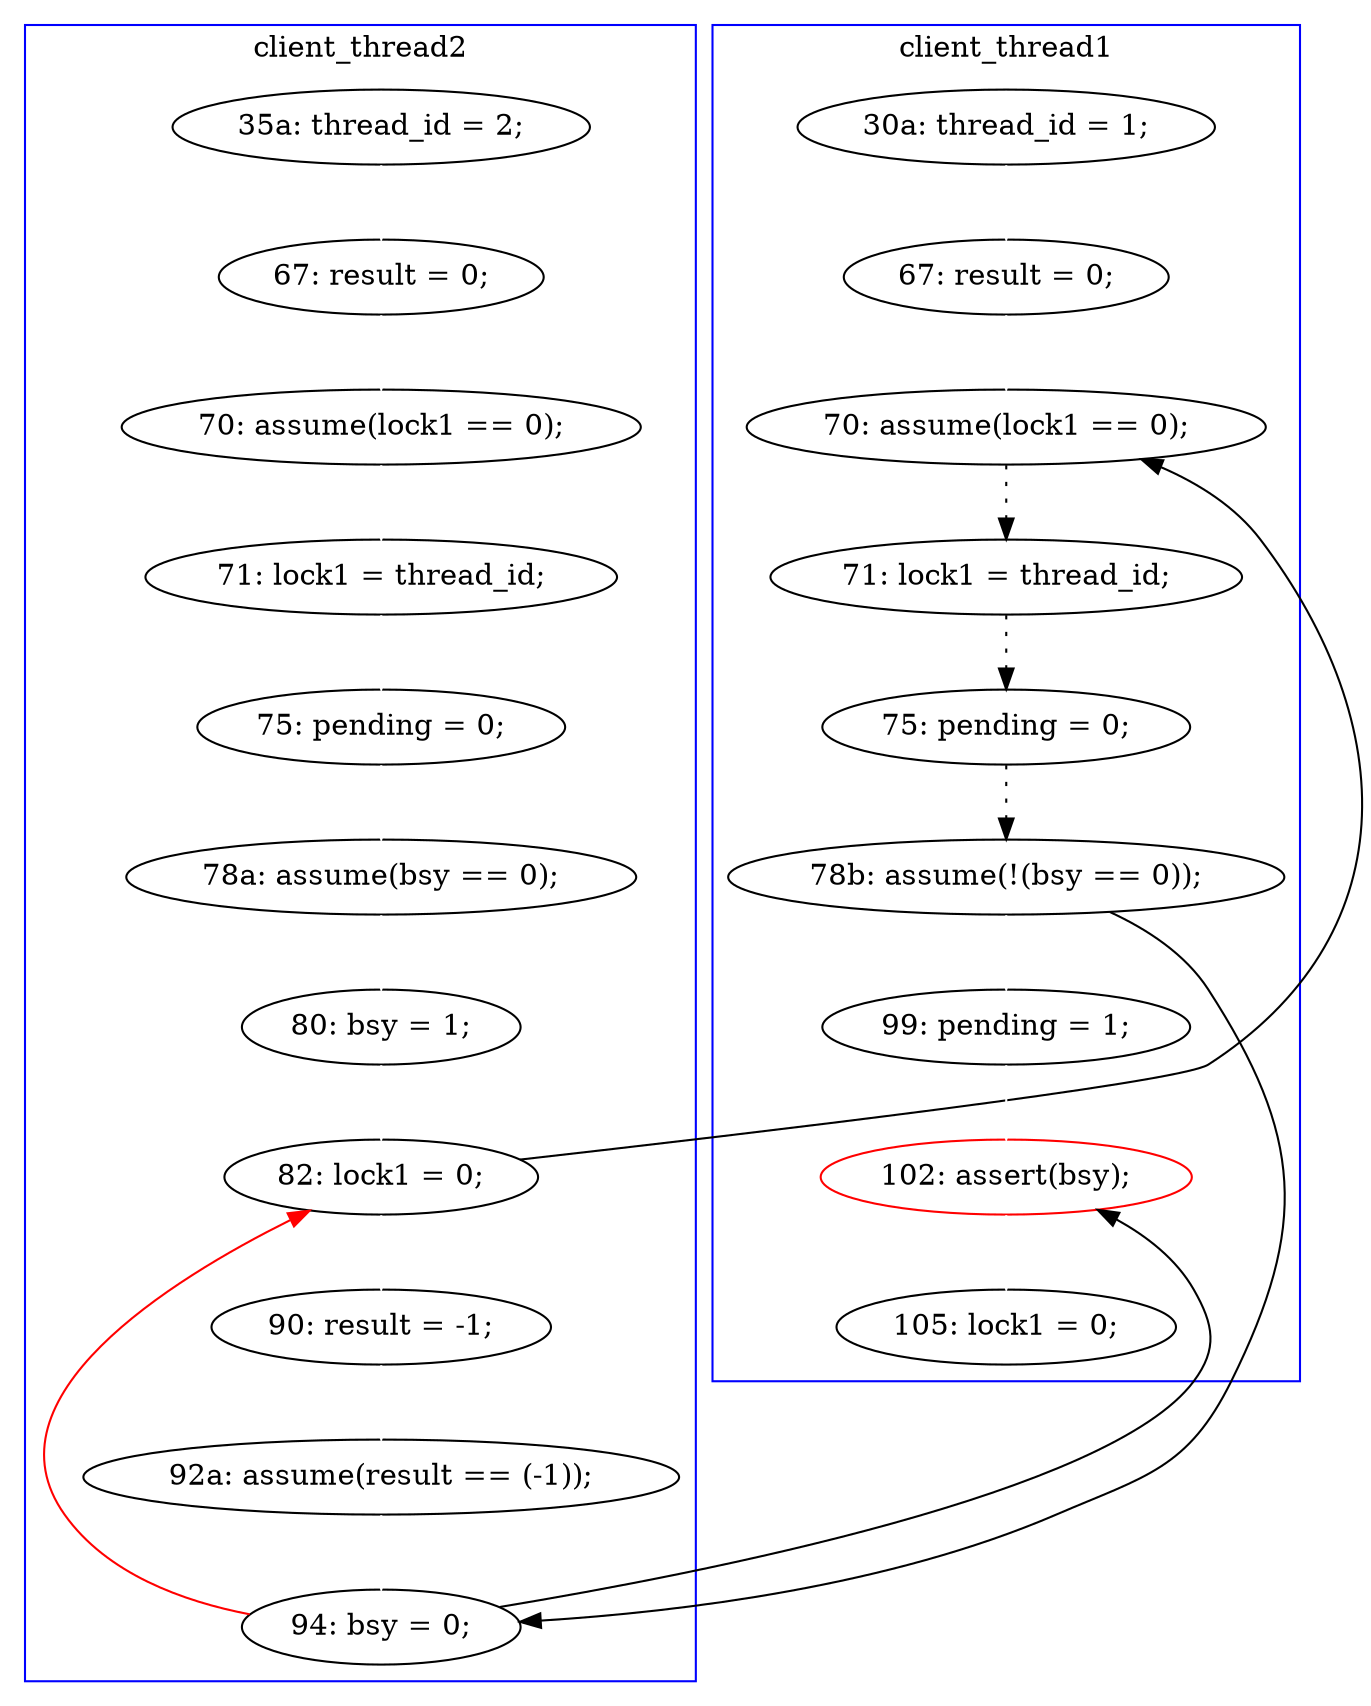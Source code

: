 digraph Counterexample {
	36 -> 40 [color = black, style = solid, constraint = false]
	22 -> 32 [color = black, style = solid, constraint = false]
	16 -> 18 [color = white, style = solid]
	34 -> 36 [color = black, style = dotted]
	14 -> 15 [color = white, style = solid]
	33 -> 34 [color = black, style = dotted]
	24 -> 26 [color = white, style = solid]
	28 -> 31 [color = white, style = solid]
	37 -> 41 [color = white, style = solid]
	21 -> 22 [color = white, style = solid]
	15 -> 16 [color = white, style = solid]
	26 -> 40 [color = white, style = solid]
	32 -> 33 [color = black, style = dotted]
	40 -> 41 [color = black, style = solid, constraint = false]
	22 -> 24 [color = white, style = solid]
	31 -> 32 [color = white, style = solid]
	41 -> 42 [color = white, style = solid]
	18 -> 21 [color = white, style = solid]
	13 -> 14 [color = white, style = solid]
	40 -> 22 [color = red, style = solid, constraint = false]
	36 -> 37 [color = white, style = solid]
	10 -> 13 [color = white, style = solid]
	subgraph cluster2 {
		label = client_thread2
		color = blue
		14  [label = "70: assume(lock1 == 0);"]
		15  [label = "71: lock1 = thread_id;"]
		24  [label = "90: result = -1;"]
		22  [label = "82: lock1 = 0;"]
		13  [label = "67: result = 0;"]
		16  [label = "75: pending = 0;"]
		18  [label = "78a: assume(bsy == 0);"]
		10  [label = "35a: thread_id = 2;"]
		40  [label = "94: bsy = 0;"]
		21  [label = "80: bsy = 1;"]
		26  [label = "92a: assume(result == (-1));"]
	}
	subgraph cluster1 {
		label = client_thread1
		color = blue
		41  [label = "102: assert(bsy);", color = red]
		31  [label = "67: result = 0;"]
		34  [label = "75: pending = 0;"]
		33  [label = "71: lock1 = thread_id;"]
		28  [label = "30a: thread_id = 1;"]
		32  [label = "70: assume(lock1 == 0);"]
		36  [label = "78b: assume(!(bsy == 0));"]
		42  [label = "105: lock1 = 0;"]
		37  [label = "99: pending = 1;"]
	}
}